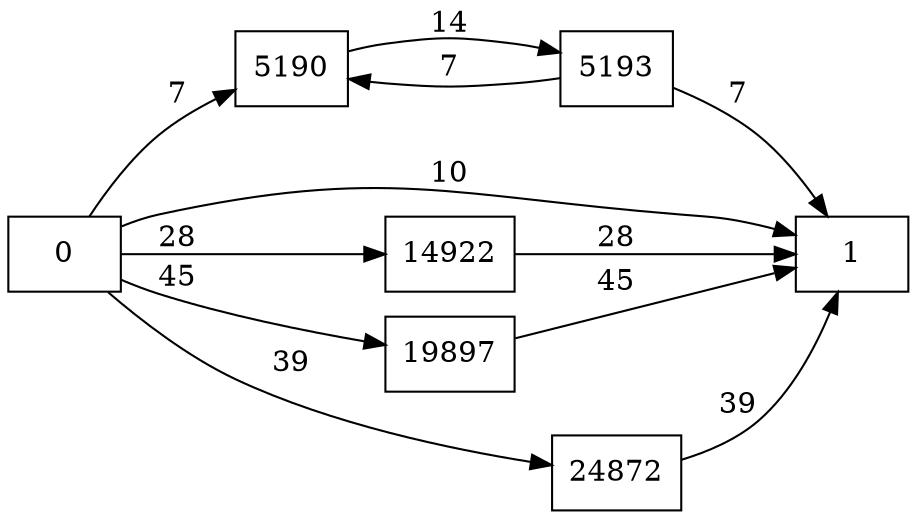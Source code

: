 digraph {
	graph [rankdir=LR]
	node [shape=rectangle]
	5190 -> 5193 [label=14]
	5193 -> 5190 [label=7]
	5193 -> 1 [label=7]
	14922 -> 1 [label=28]
	19897 -> 1 [label=45]
	24872 -> 1 [label=39]
	0 -> 1 [label=10]
	0 -> 5190 [label=7]
	0 -> 14922 [label=28]
	0 -> 19897 [label=45]
	0 -> 24872 [label=39]
}
